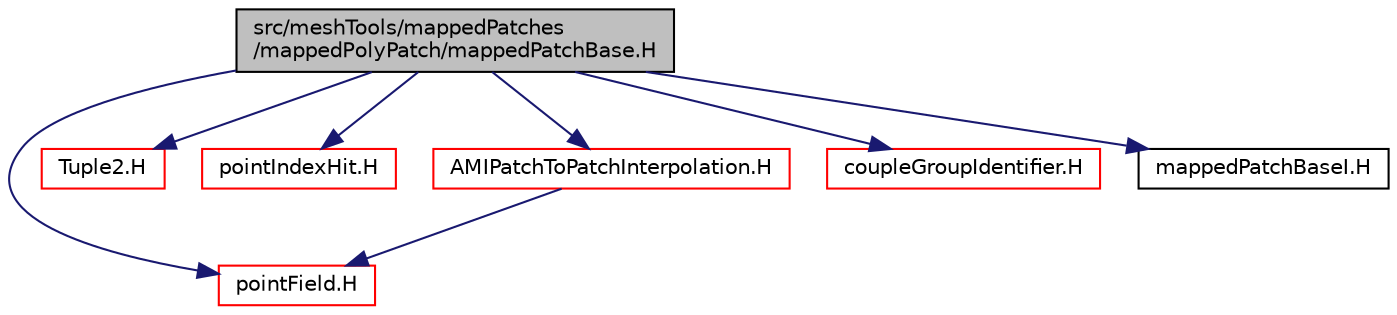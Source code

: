 digraph "src/meshTools/mappedPatches/mappedPolyPatch/mappedPatchBase.H"
{
  bgcolor="transparent";
  edge [fontname="Helvetica",fontsize="10",labelfontname="Helvetica",labelfontsize="10"];
  node [fontname="Helvetica",fontsize="10",shape=record];
  Node1 [label="src/meshTools/mappedPatches\l/mappedPolyPatch/mappedPatchBase.H",height=0.2,width=0.4,color="black", fillcolor="grey75", style="filled", fontcolor="black"];
  Node1 -> Node2 [color="midnightblue",fontsize="10",style="solid",fontname="Helvetica"];
  Node2 [label="pointField.H",height=0.2,width=0.4,color="red",URL="$a08775.html"];
  Node1 -> Node3 [color="midnightblue",fontsize="10",style="solid",fontname="Helvetica"];
  Node3 [label="Tuple2.H",height=0.2,width=0.4,color="red",URL="$a09028.html"];
  Node1 -> Node4 [color="midnightblue",fontsize="10",style="solid",fontname="Helvetica"];
  Node4 [label="pointIndexHit.H",height=0.2,width=0.4,color="red",URL="$a08769.html"];
  Node1 -> Node5 [color="midnightblue",fontsize="10",style="solid",fontname="Helvetica"];
  Node5 [label="AMIPatchToPatchInterpolation.H",height=0.2,width=0.4,color="red",URL="$a07177.html"];
  Node5 -> Node2 [color="midnightblue",fontsize="10",style="solid",fontname="Helvetica"];
  Node1 -> Node6 [color="midnightblue",fontsize="10",style="solid",fontname="Helvetica"];
  Node6 [label="coupleGroupIdentifier.H",height=0.2,width=0.4,color="red",URL="$a08465.html"];
  Node1 -> Node7 [color="midnightblue",fontsize="10",style="solid",fontname="Helvetica"];
  Node7 [label="mappedPatchBaseI.H",height=0.2,width=0.4,color="black",URL="$a07279.html"];
}
